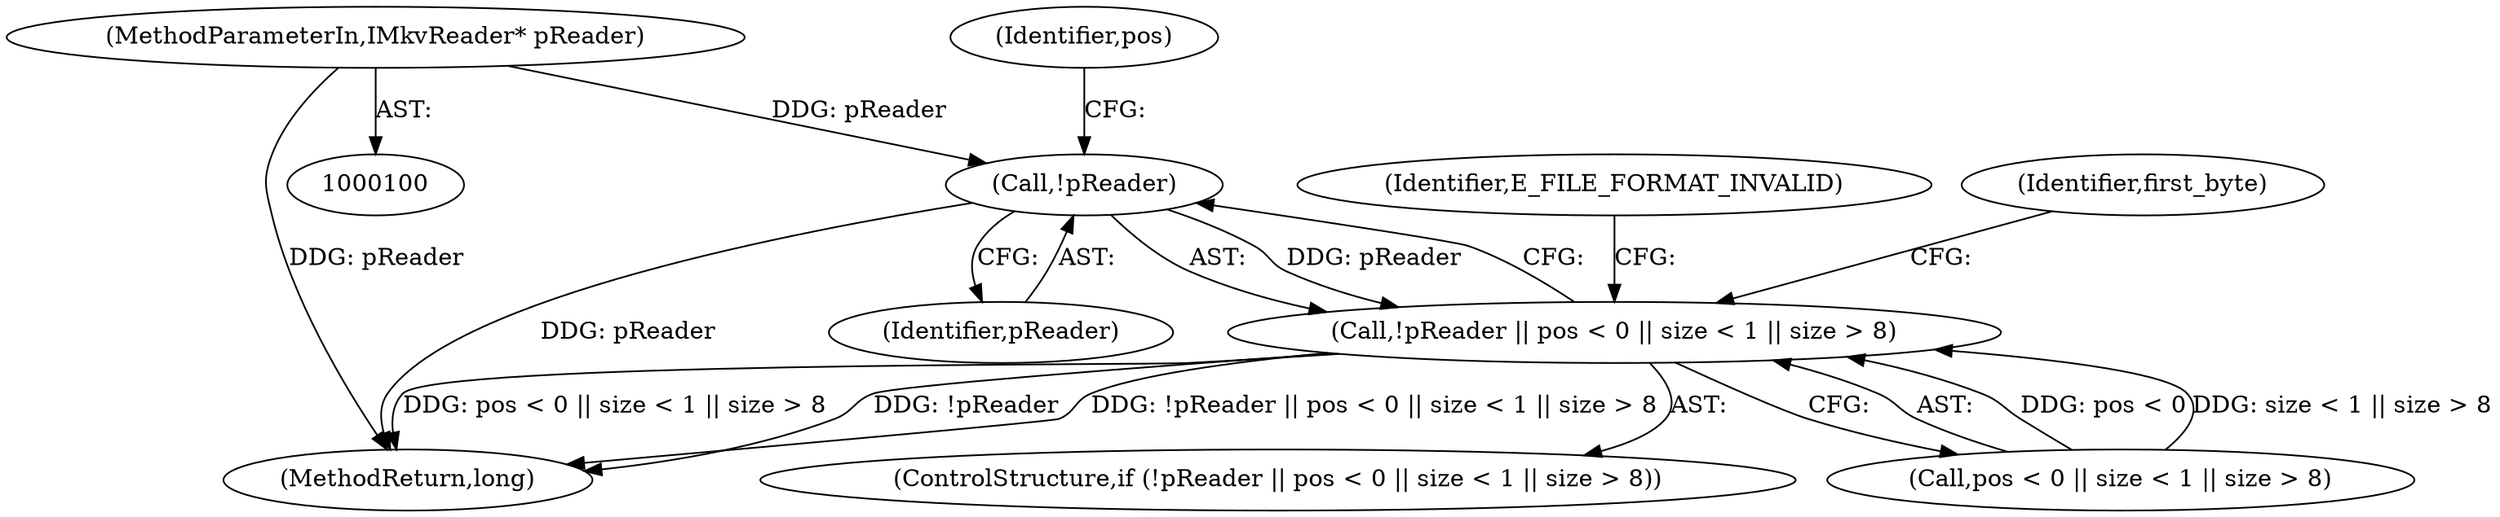 digraph "0_Android_cc274e2abe8b2a6698a5c47d8aa4bb45f1f9538d_64@pointer" {
"1000101" [label="(MethodParameterIn,IMkvReader* pReader)"];
"1000108" [label="(Call,!pReader)"];
"1000107" [label="(Call,!pReader || pos < 0 || size < 1 || size > 8)"];
"1000190" [label="(MethodReturn,long)"];
"1000109" [label="(Identifier,pReader)"];
"1000106" [label="(ControlStructure,if (!pReader || pos < 0 || size < 1 || size > 8))"];
"1000122" [label="(Identifier,E_FILE_FORMAT_INVALID)"];
"1000110" [label="(Call,pos < 0 || size < 1 || size > 8)"];
"1000112" [label="(Identifier,pos)"];
"1000125" [label="(Identifier,first_byte)"];
"1000101" [label="(MethodParameterIn,IMkvReader* pReader)"];
"1000108" [label="(Call,!pReader)"];
"1000107" [label="(Call,!pReader || pos < 0 || size < 1 || size > 8)"];
"1000101" -> "1000100"  [label="AST: "];
"1000101" -> "1000190"  [label="DDG: pReader"];
"1000101" -> "1000108"  [label="DDG: pReader"];
"1000108" -> "1000107"  [label="AST: "];
"1000108" -> "1000109"  [label="CFG: "];
"1000109" -> "1000108"  [label="AST: "];
"1000112" -> "1000108"  [label="CFG: "];
"1000107" -> "1000108"  [label="CFG: "];
"1000108" -> "1000190"  [label="DDG: pReader"];
"1000108" -> "1000107"  [label="DDG: pReader"];
"1000107" -> "1000106"  [label="AST: "];
"1000107" -> "1000110"  [label="CFG: "];
"1000110" -> "1000107"  [label="AST: "];
"1000122" -> "1000107"  [label="CFG: "];
"1000125" -> "1000107"  [label="CFG: "];
"1000107" -> "1000190"  [label="DDG: !pReader"];
"1000107" -> "1000190"  [label="DDG: !pReader || pos < 0 || size < 1 || size > 8"];
"1000107" -> "1000190"  [label="DDG: pos < 0 || size < 1 || size > 8"];
"1000110" -> "1000107"  [label="DDG: pos < 0"];
"1000110" -> "1000107"  [label="DDG: size < 1 || size > 8"];
}
